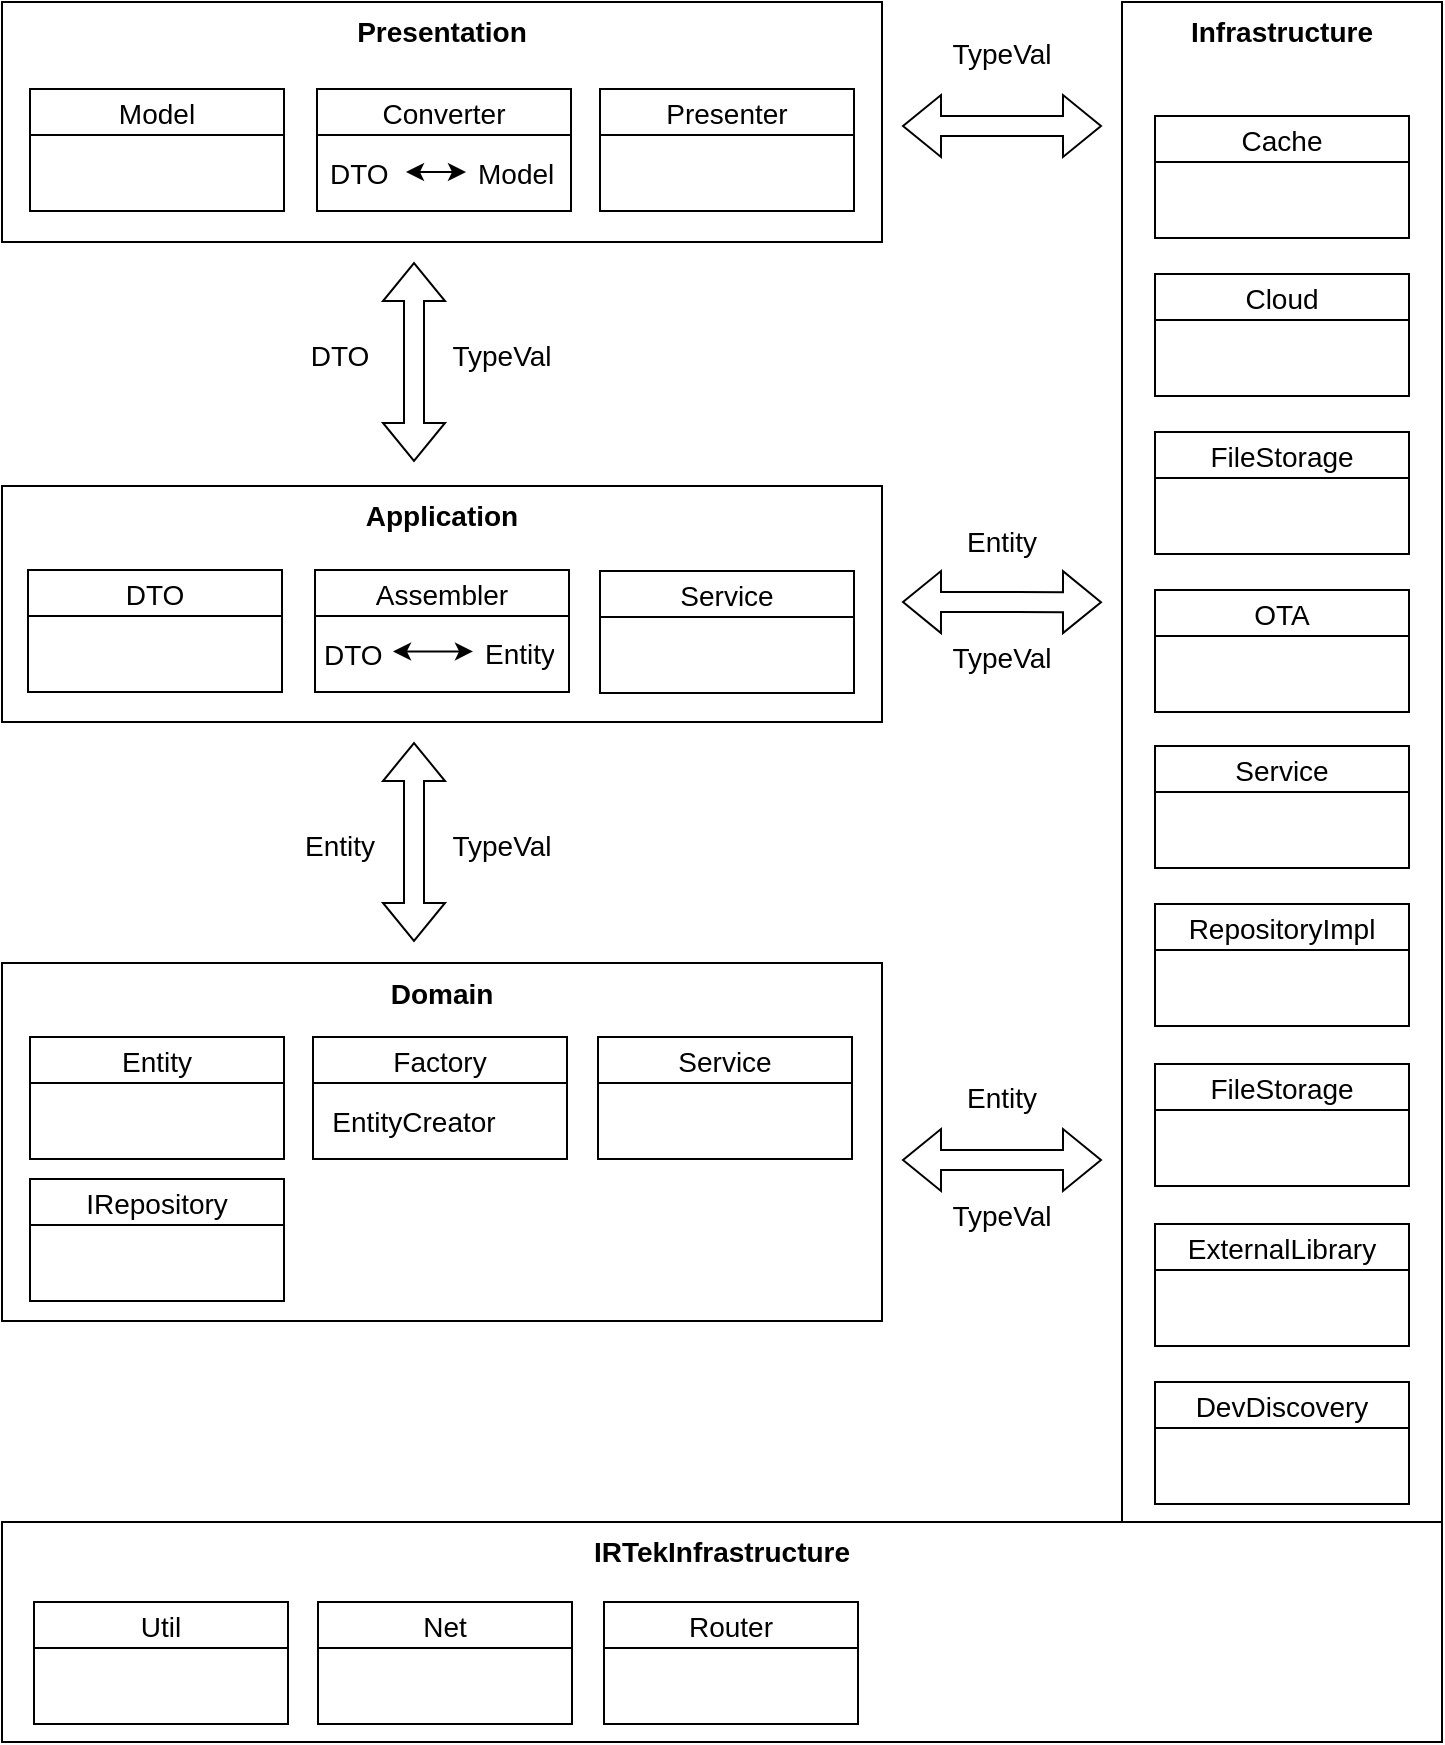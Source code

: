 <mxfile version="16.6.4" type="github">
  <diagram id="t8Y7ojLWVbgkkgcMnLQu" name="Page-1">
    <mxGraphModel dx="1978" dy="1409" grid="1" gridSize="10" guides="1" tooltips="1" connect="1" arrows="1" fold="1" page="0" pageScale="1" pageWidth="827" pageHeight="1169" math="0" shadow="0">
      <root>
        <mxCell id="0" />
        <mxCell id="1" parent="0" />
        <mxCell id="0brMyMKNP4jkfmAV0mL4-5" value="Presentation" style="rounded=0;whiteSpace=wrap;html=1;verticalAlign=top;align=center;fontSize=14;horizontal=1;fontStyle=1" parent="1" vertex="1">
          <mxGeometry x="-480" y="-640" width="440" height="120" as="geometry" />
        </mxCell>
        <mxCell id="0brMyMKNP4jkfmAV0mL4-6" value="Infrastructure" style="rounded=0;whiteSpace=wrap;html=1;fontSize=14;fontStyle=1;verticalAlign=top;" parent="1" vertex="1">
          <mxGeometry x="80" y="-640" width="160" height="760" as="geometry" />
        </mxCell>
        <mxCell id="0brMyMKNP4jkfmAV0mL4-7" value="Model" style="swimlane;fontSize=14;startSize=23;fontStyle=0" parent="1" vertex="1">
          <mxGeometry x="-466" y="-596.5" width="127" height="61" as="geometry">
            <mxRectangle x="-459" y="-544.5" width="126" height="23" as="alternateBounds" />
          </mxGeometry>
        </mxCell>
        <mxCell id="0brMyMKNP4jkfmAV0mL4-9" value="Converter" style="swimlane;fontSize=14;startSize=23;fontStyle=0" parent="1" vertex="1">
          <mxGeometry x="-322.5" y="-596.5" width="127" height="61" as="geometry">
            <mxRectangle x="-324.5" y="-544.5" width="126.5" height="23" as="alternateBounds" />
          </mxGeometry>
        </mxCell>
        <mxCell id="0brMyMKNP4jkfmAV0mL4-46" value="DTO" style="text;strokeColor=none;fillColor=none;align=left;verticalAlign=middle;spacingLeft=4;spacingRight=4;overflow=hidden;points=[[0,0.5],[1,0.5]];portConstraint=eastwest;rotatable=0;fontSize=14;" parent="0brMyMKNP4jkfmAV0mL4-9" vertex="1">
          <mxGeometry x="0.5" y="26.5" width="42.5" height="29.5" as="geometry" />
        </mxCell>
        <mxCell id="0brMyMKNP4jkfmAV0mL4-48" value="" style="endArrow=classic;startArrow=classic;html=1;rounded=0;fontSize=14;entryX=0;entryY=0.5;entryDx=0;entryDy=0;" parent="0brMyMKNP4jkfmAV0mL4-9" target="0brMyMKNP4jkfmAV0mL4-47" edge="1">
          <mxGeometry width="50" height="50" relative="1" as="geometry">
            <mxPoint x="44.5" y="41.5" as="sourcePoint" />
            <mxPoint x="81.5" y="41.5" as="targetPoint" />
          </mxGeometry>
        </mxCell>
        <mxCell id="0brMyMKNP4jkfmAV0mL4-16" value="Presenter" style="swimlane;fontSize=14;startSize=23;fontStyle=0" parent="1" vertex="1">
          <mxGeometry x="-181" y="-596.5" width="127" height="61" as="geometry">
            <mxRectangle x="-190" y="-544.5" width="127" height="23" as="alternateBounds" />
          </mxGeometry>
        </mxCell>
        <mxCell id="0brMyMKNP4jkfmAV0mL4-29" value="Application" style="rounded=0;whiteSpace=wrap;html=1;verticalAlign=top;align=center;fontSize=14;horizontal=1;fontStyle=1" parent="1" vertex="1">
          <mxGeometry x="-480" y="-398" width="440" height="118" as="geometry" />
        </mxCell>
        <mxCell id="0brMyMKNP4jkfmAV0mL4-30" value="Domain" style="rounded=0;whiteSpace=wrap;html=1;verticalAlign=top;align=center;fontSize=14;horizontal=1;fontStyle=1" parent="1" vertex="1">
          <mxGeometry x="-480" y="-159.5" width="440" height="179" as="geometry" />
        </mxCell>
        <mxCell id="0brMyMKNP4jkfmAV0mL4-25" value="DTO" style="swimlane;fontSize=14;startSize=23;fontStyle=0" parent="1" vertex="1">
          <mxGeometry x="-467" y="-356" width="127" height="61" as="geometry">
            <mxRectangle x="-459" y="-258" width="127" height="23" as="alternateBounds" />
          </mxGeometry>
        </mxCell>
        <mxCell id="0brMyMKNP4jkfmAV0mL4-13" value="Assembler" style="swimlane;fontSize=14;startSize=23;fontStyle=0" parent="1" vertex="1">
          <mxGeometry x="-323.5" y="-356" width="127" height="61" as="geometry">
            <mxRectangle x="-324.5" y="-258" width="126.5" height="23" as="alternateBounds" />
          </mxGeometry>
        </mxCell>
        <mxCell id="0brMyMKNP4jkfmAV0mL4-44" value="Entity" style="text;strokeColor=none;fillColor=none;align=left;verticalAlign=middle;spacingLeft=4;spacingRight=4;overflow=hidden;points=[[0,0.5],[1,0.5]];portConstraint=eastwest;rotatable=0;fontSize=14;" parent="0brMyMKNP4jkfmAV0mL4-13" vertex="1">
          <mxGeometry x="79" y="24" width="45.5" height="34" as="geometry" />
        </mxCell>
        <mxCell id="0brMyMKNP4jkfmAV0mL4-45" value="" style="endArrow=classic;startArrow=classic;html=1;rounded=0;fontSize=14;" parent="0brMyMKNP4jkfmAV0mL4-13" edge="1">
          <mxGeometry width="50" height="50" relative="1" as="geometry">
            <mxPoint x="39" y="40.71" as="sourcePoint" />
            <mxPoint x="79" y="40.71" as="targetPoint" />
          </mxGeometry>
        </mxCell>
        <mxCell id="0brMyMKNP4jkfmAV0mL4-11" value="Service" style="swimlane;fontSize=14;startSize=23;fontStyle=0" parent="1" vertex="1">
          <mxGeometry x="-181" y="-355.5" width="127" height="61" as="geometry">
            <mxRectangle x="-190" y="-258" width="128" height="23" as="alternateBounds" />
          </mxGeometry>
        </mxCell>
        <mxCell id="0brMyMKNP4jkfmAV0mL4-12" value="FileStorage" style="swimlane;fontSize=14;startSize=23;fontStyle=0" parent="1" vertex="1">
          <mxGeometry x="96.5" y="-425" width="127" height="61" as="geometry">
            <mxRectangle x="76.5" y="-420" width="126.5" height="23" as="alternateBounds" />
          </mxGeometry>
        </mxCell>
        <mxCell id="0brMyMKNP4jkfmAV0mL4-26" value="Cloud" style="swimlane;fontSize=14;startSize=23;fontStyle=0" parent="1" vertex="1">
          <mxGeometry x="96.5" y="-504" width="127" height="61" as="geometry">
            <mxRectangle x="76.5" y="-495.5" width="126.5" height="23" as="alternateBounds" />
          </mxGeometry>
        </mxCell>
        <mxCell id="0brMyMKNP4jkfmAV0mL4-10" value="Cache" style="swimlane;fontSize=14;startSize=23;fontStyle=0" parent="1" vertex="1">
          <mxGeometry x="96.5" y="-583" width="127" height="61" as="geometry">
            <mxRectangle x="76.5" y="-571" width="126.5" height="23" as="alternateBounds" />
          </mxGeometry>
        </mxCell>
        <mxCell id="0brMyMKNP4jkfmAV0mL4-24" value="Service" style="swimlane;fontSize=14;startSize=23;fontStyle=0" parent="1" vertex="1">
          <mxGeometry x="-182" y="-122.5" width="127" height="61" as="geometry">
            <mxRectangle x="-190" y="-30" width="130" height="23" as="alternateBounds" />
          </mxGeometry>
        </mxCell>
        <mxCell id="0brMyMKNP4jkfmAV0mL4-23" value="Entity" style="swimlane;fontSize=14;startSize=23;fontStyle=0" parent="1" vertex="1">
          <mxGeometry x="-466" y="-122.5" width="127" height="61" as="geometry">
            <mxRectangle x="-459" y="-30" width="128" height="23" as="alternateBounds" />
          </mxGeometry>
        </mxCell>
        <mxCell id="0brMyMKNP4jkfmAV0mL4-22" value="OTA" style="swimlane;fontSize=14;startSize=23;fontStyle=0" parent="1" vertex="1">
          <mxGeometry x="96.5" y="-346" width="127" height="61" as="geometry">
            <mxRectangle x="76.5" y="-343" width="126.5" height="23" as="alternateBounds" />
          </mxGeometry>
        </mxCell>
        <mxCell id="0brMyMKNP4jkfmAV0mL4-21" value="Service" style="swimlane;fontSize=14;startSize=23;fontStyle=0" parent="1" vertex="1">
          <mxGeometry x="96.5" y="-268" width="127" height="61" as="geometry">
            <mxRectangle x="76.5" y="-191" width="126.5" height="23" as="alternateBounds" />
          </mxGeometry>
        </mxCell>
        <mxCell id="0brMyMKNP4jkfmAV0mL4-20" value="Factory" style="swimlane;fontSize=14;startSize=23;fontStyle=0" parent="1" vertex="1">
          <mxGeometry x="-324.5" y="-122.5" width="127" height="61" as="geometry">
            <mxRectangle x="-324.5" y="-30" width="127.5" height="23" as="alternateBounds" />
          </mxGeometry>
        </mxCell>
        <mxCell id="0brMyMKNP4jkfmAV0mL4-19" value="IRepository" style="swimlane;fontSize=14;startSize=23;fontStyle=0" parent="1" vertex="1">
          <mxGeometry x="-466" y="-51.5" width="127" height="61" as="geometry">
            <mxRectangle x="-459" y="41" width="127" height="23" as="alternateBounds" />
          </mxGeometry>
        </mxCell>
        <mxCell id="0brMyMKNP4jkfmAV0mL4-15" value="RepositoryImpl" style="swimlane;fontSize=14;startSize=23;fontStyle=0" parent="1" vertex="1">
          <mxGeometry x="96.5" y="-189" width="127" height="61" as="geometry">
            <mxRectangle x="76.5" y="-114" width="126.5" height="23" as="alternateBounds" />
          </mxGeometry>
        </mxCell>
        <mxCell id="0brMyMKNP4jkfmAV0mL4-18" value="FileStorage" style="swimlane;fontSize=14;startSize=23;fontStyle=0" parent="1" vertex="1">
          <mxGeometry x="96.5" y="-109" width="127" height="61" as="geometry">
            <mxRectangle x="76.5" y="-33" width="126.5" height="23" as="alternateBounds" />
          </mxGeometry>
        </mxCell>
        <mxCell id="0brMyMKNP4jkfmAV0mL4-17" value="ExternalLibrary" style="swimlane;fontSize=14;startSize=23;fontStyle=0" parent="1" vertex="1">
          <mxGeometry x="96.5" y="-29" width="127" height="61" as="geometry">
            <mxRectangle x="76.5" y="40" width="126.5" height="23" as="alternateBounds" />
          </mxGeometry>
        </mxCell>
        <mxCell id="0brMyMKNP4jkfmAV0mL4-33" value="" style="shape=flexArrow;endArrow=classic;html=1;rounded=0;fontSize=14;startArrow=block;" parent="1" edge="1">
          <mxGeometry width="50" height="50" relative="1" as="geometry">
            <mxPoint x="-274" y="-410" as="sourcePoint" />
            <mxPoint x="-274" y="-510" as="targetPoint" />
          </mxGeometry>
        </mxCell>
        <mxCell id="0brMyMKNP4jkfmAV0mL4-34" value="" style="shape=flexArrow;endArrow=classic;html=1;rounded=0;fontSize=14;startArrow=block;" parent="1" edge="1">
          <mxGeometry width="50" height="50" relative="1" as="geometry">
            <mxPoint x="-274" y="-270" as="sourcePoint" />
            <mxPoint x="-274" y="-170" as="targetPoint" />
          </mxGeometry>
        </mxCell>
        <mxCell id="0brMyMKNP4jkfmAV0mL4-36" value="Entity" style="text;html=1;strokeColor=none;fillColor=none;align=center;verticalAlign=middle;whiteSpace=wrap;rounded=0;fontSize=14;" parent="1" vertex="1">
          <mxGeometry x="-341" y="-233.5" width="60" height="30" as="geometry" />
        </mxCell>
        <mxCell id="0brMyMKNP4jkfmAV0mL4-38" value="DTO" style="text;html=1;strokeColor=none;fillColor=none;align=center;verticalAlign=middle;whiteSpace=wrap;rounded=0;fontSize=14;" parent="1" vertex="1">
          <mxGeometry x="-341" y="-478" width="60" height="30" as="geometry" />
        </mxCell>
        <mxCell id="0brMyMKNP4jkfmAV0mL4-39" value="TypeVal" style="text;html=1;strokeColor=none;fillColor=none;align=center;verticalAlign=middle;whiteSpace=wrap;rounded=0;fontSize=14;" parent="1" vertex="1">
          <mxGeometry x="-260" y="-233.5" width="60" height="30" as="geometry" />
        </mxCell>
        <mxCell id="0brMyMKNP4jkfmAV0mL4-42" value="TypeVal" style="text;html=1;strokeColor=none;fillColor=none;align=center;verticalAlign=middle;whiteSpace=wrap;rounded=0;fontSize=14;" parent="1" vertex="1">
          <mxGeometry x="-260" y="-478" width="60" height="30" as="geometry" />
        </mxCell>
        <mxCell id="0brMyMKNP4jkfmAV0mL4-43" value="DTO" style="text;strokeColor=none;fillColor=none;align=left;verticalAlign=middle;spacingLeft=4;spacingRight=4;overflow=hidden;points=[[0,0.5],[1,0.5]];portConstraint=eastwest;rotatable=0;fontSize=14;" parent="1" vertex="1">
          <mxGeometry x="-325" y="-331" width="41" height="33" as="geometry" />
        </mxCell>
        <mxCell id="0brMyMKNP4jkfmAV0mL4-47" value="Model" style="text;strokeColor=none;fillColor=none;align=left;verticalAlign=middle;spacingLeft=4;spacingRight=4;overflow=hidden;points=[[0,0.5],[1,0.5]];portConstraint=eastwest;rotatable=0;fontSize=14;" parent="1" vertex="1">
          <mxGeometry x="-248" y="-572" width="50" height="34" as="geometry" />
        </mxCell>
        <mxCell id="0brMyMKNP4jkfmAV0mL4-49" value="EntityCreator" style="text;strokeColor=none;fillColor=none;align=center;verticalAlign=middle;spacingLeft=4;spacingRight=4;overflow=hidden;points=[[0,0.5],[1,0.5]];portConstraint=eastwest;rotatable=0;fontSize=14;" parent="1" vertex="1">
          <mxGeometry x="-336" y="-98.5" width="124" height="35" as="geometry" />
        </mxCell>
        <mxCell id="0brMyMKNP4jkfmAV0mL4-51" value="" style="shape=flexArrow;endArrow=classic;html=1;rounded=0;fontSize=14;startArrow=block;" parent="1" edge="1">
          <mxGeometry width="50" height="50" relative="1" as="geometry">
            <mxPoint x="70" y="-61" as="sourcePoint" />
            <mxPoint x="-30" y="-61" as="targetPoint" />
          </mxGeometry>
        </mxCell>
        <mxCell id="0brMyMKNP4jkfmAV0mL4-52" value="" style="shape=flexArrow;endArrow=classic;html=1;rounded=0;fontSize=14;startArrow=block;" parent="1" edge="1">
          <mxGeometry width="50" height="50" relative="1" as="geometry">
            <mxPoint x="70" y="-578" as="sourcePoint" />
            <mxPoint x="-30" y="-578" as="targetPoint" />
          </mxGeometry>
        </mxCell>
        <mxCell id="0brMyMKNP4jkfmAV0mL4-53" value="" style="shape=flexArrow;endArrow=classic;html=1;rounded=0;fontSize=14;startArrow=block;" parent="1" edge="1">
          <mxGeometry width="50" height="50" relative="1" as="geometry">
            <mxPoint x="70" y="-339.92" as="sourcePoint" />
            <mxPoint x="-30" y="-340" as="targetPoint" />
          </mxGeometry>
        </mxCell>
        <mxCell id="0brMyMKNP4jkfmAV0mL4-54" value="Entity" style="text;html=1;strokeColor=none;fillColor=none;align=center;verticalAlign=middle;whiteSpace=wrap;rounded=0;fontSize=14;" parent="1" vertex="1">
          <mxGeometry x="-10" y="-107" width="60" height="30" as="geometry" />
        </mxCell>
        <mxCell id="0brMyMKNP4jkfmAV0mL4-55" value="TypeVal" style="text;html=1;strokeColor=none;fillColor=none;align=center;verticalAlign=middle;whiteSpace=wrap;rounded=0;fontSize=14;" parent="1" vertex="1">
          <mxGeometry x="-10" y="-48" width="60" height="30" as="geometry" />
        </mxCell>
        <mxCell id="0brMyMKNP4jkfmAV0mL4-56" value="Entity" style="text;html=1;strokeColor=none;fillColor=none;align=center;verticalAlign=middle;whiteSpace=wrap;rounded=0;fontSize=14;" parent="1" vertex="1">
          <mxGeometry x="-10" y="-385.5" width="60" height="30" as="geometry" />
        </mxCell>
        <mxCell id="0brMyMKNP4jkfmAV0mL4-57" value="TypeVal" style="text;html=1;strokeColor=none;fillColor=none;align=center;verticalAlign=middle;whiteSpace=wrap;rounded=0;fontSize=14;" parent="1" vertex="1">
          <mxGeometry x="-10" y="-327" width="60" height="30" as="geometry" />
        </mxCell>
        <mxCell id="0brMyMKNP4jkfmAV0mL4-58" value="TypeVal" style="text;html=1;strokeColor=none;fillColor=none;align=center;verticalAlign=middle;whiteSpace=wrap;rounded=0;fontSize=14;" parent="1" vertex="1">
          <mxGeometry x="-10" y="-629" width="60" height="30" as="geometry" />
        </mxCell>
        <mxCell id="CM2N-_hMlmR0-cghjbpJ-2" value="IRTekInfrastructure" style="rounded=0;whiteSpace=wrap;html=1;verticalAlign=top;align=center;fontSize=14;horizontal=1;fontStyle=1" vertex="1" parent="1">
          <mxGeometry x="-480" y="120" width="720" height="110" as="geometry" />
        </mxCell>
        <mxCell id="CM2N-_hMlmR0-cghjbpJ-3" value="Net" style="swimlane;fontSize=14;startSize=23;fontStyle=0" vertex="1" parent="1">
          <mxGeometry x="-322" y="160" width="127" height="61" as="geometry">
            <mxRectangle x="76.5" y="157" width="129.5" height="23" as="alternateBounds" />
          </mxGeometry>
        </mxCell>
        <mxCell id="CM2N-_hMlmR0-cghjbpJ-4" value="Util" style="swimlane;fontSize=14;startSize=23;fontStyle=0" vertex="1" parent="1">
          <mxGeometry x="-464" y="160" width="127" height="61" as="geometry">
            <mxRectangle x="76.5" y="157" width="129.5" height="23" as="alternateBounds" />
          </mxGeometry>
        </mxCell>
        <mxCell id="CM2N-_hMlmR0-cghjbpJ-5" value="Router" style="swimlane;fontSize=14;startSize=23;fontStyle=0" vertex="1" parent="1">
          <mxGeometry x="-179" y="160" width="127" height="61" as="geometry">
            <mxRectangle x="76.5" y="157" width="129.5" height="23" as="alternateBounds" />
          </mxGeometry>
        </mxCell>
        <mxCell id="CM2N-_hMlmR0-cghjbpJ-6" value="DevDiscovery" style="swimlane;fontSize=14;startSize=23;fontStyle=0" vertex="1" parent="1">
          <mxGeometry x="96.5" y="50" width="127" height="61" as="geometry">
            <mxRectangle x="76.5" y="40" width="126.5" height="23" as="alternateBounds" />
          </mxGeometry>
        </mxCell>
      </root>
    </mxGraphModel>
  </diagram>
</mxfile>
